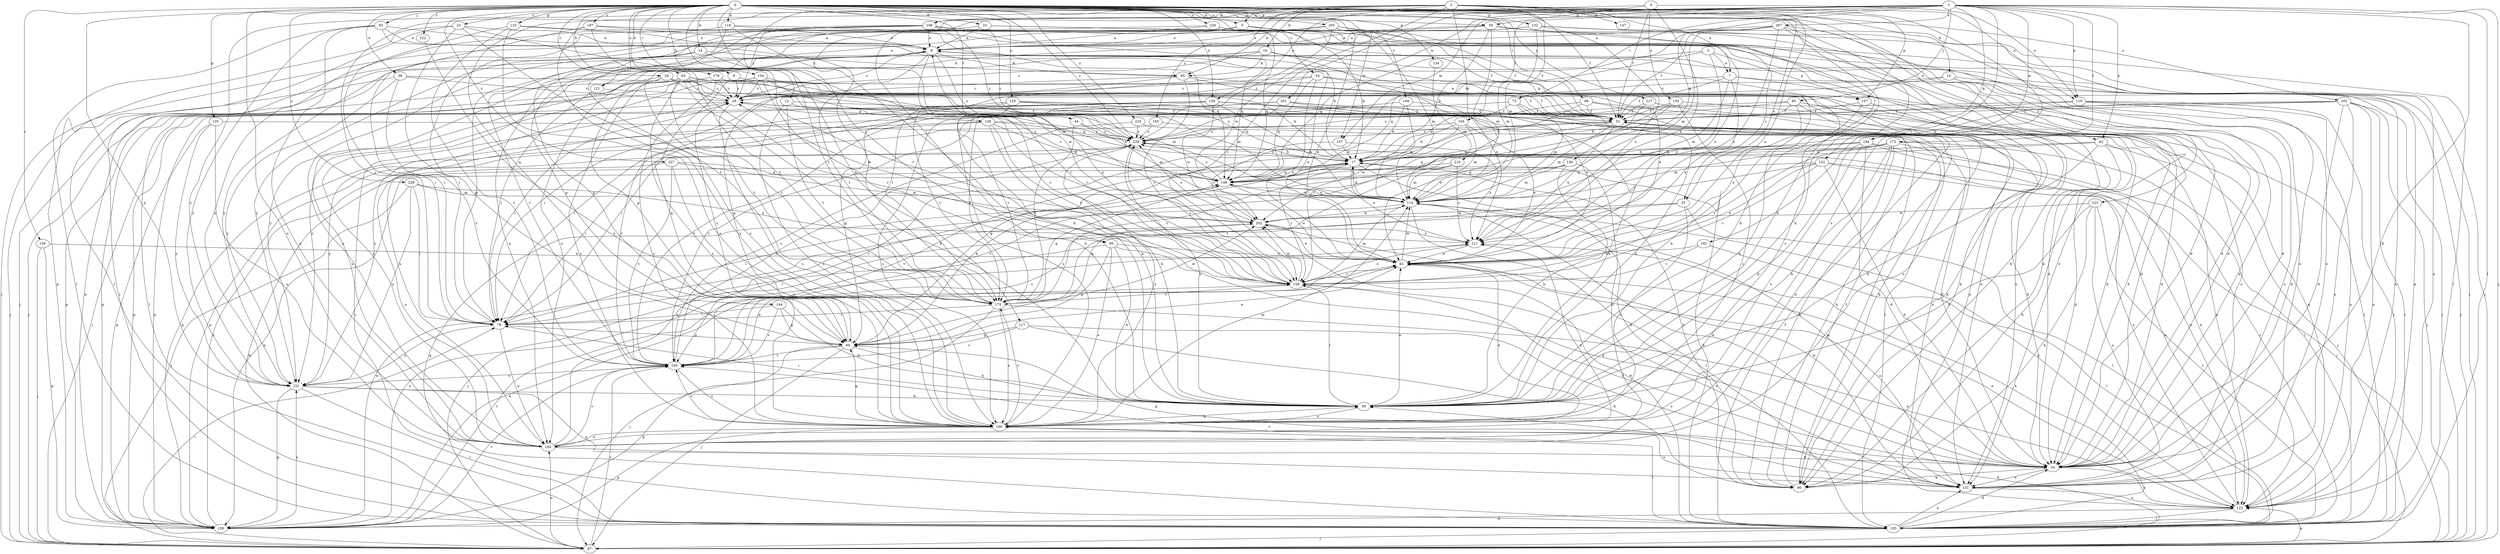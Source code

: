 strict digraph  {
0;
1;
2;
3;
4;
5;
7;
8;
9;
12;
14;
15;
16;
17;
20;
23;
24;
25;
26;
33;
34;
38;
42;
43;
44;
52;
59;
60;
65;
69;
73;
78;
83;
85;
87;
95;
96;
98;
99;
104;
105;
107;
108;
114;
117;
118;
119;
121;
122;
125;
129;
130;
131;
132;
133;
134;
135;
137;
138;
139;
140;
141;
144;
147;
148;
154;
156;
158;
162;
165;
166;
169;
172;
175;
179;
184;
187;
192;
193;
194;
201;
202;
205;
207;
210;
211;
217;
221;
222;
223;
225;
226;
227;
228;
229;
0 -> 5  [label=a];
0 -> 9  [label=b];
0 -> 12  [label=b];
0 -> 14  [label=b];
0 -> 15  [label=b];
0 -> 20  [label=c];
0 -> 23  [label=c];
0 -> 24  [label=c];
0 -> 33  [label=d];
0 -> 38  [label=e];
0 -> 42  [label=e];
0 -> 44  [label=f];
0 -> 52  [label=f];
0 -> 59  [label=g];
0 -> 65  [label=h];
0 -> 69  [label=h];
0 -> 83  [label=j];
0 -> 98  [label=l];
0 -> 99  [label=l];
0 -> 107  [label=m];
0 -> 117  [label=n];
0 -> 118  [label=n];
0 -> 125  [label=o];
0 -> 129  [label=o];
0 -> 132  [label=p];
0 -> 133  [label=p];
0 -> 134  [label=p];
0 -> 135  [label=p];
0 -> 154  [label=r];
0 -> 156  [label=r];
0 -> 162  [label=s];
0 -> 169  [label=t];
0 -> 179  [label=u];
0 -> 184  [label=u];
0 -> 187  [label=v];
0 -> 205  [label=x];
0 -> 217  [label=y];
0 -> 221  [label=y];
0 -> 222  [label=z];
0 -> 223  [label=z];
0 -> 225  [label=z];
0 -> 226  [label=z];
0 -> 227  [label=z];
0 -> 228  [label=z];
0 -> 229  [label=z];
1 -> 34  [label=d];
1 -> 42  [label=e];
1 -> 73  [label=i];
1 -> 78  [label=i];
1 -> 85  [label=j];
1 -> 87  [label=j];
1 -> 99  [label=l];
1 -> 104  [label=l];
1 -> 105  [label=l];
1 -> 107  [label=m];
1 -> 108  [label=m];
1 -> 119  [label=n];
1 -> 140  [label=q];
1 -> 141  [label=q];
1 -> 144  [label=q];
1 -> 158  [label=r];
1 -> 172  [label=t];
1 -> 175  [label=t];
1 -> 192  [label=v];
1 -> 194  [label=w];
1 -> 201  [label=w];
1 -> 207  [label=x];
2 -> 5  [label=a];
2 -> 7  [label=a];
2 -> 16  [label=b];
2 -> 25  [label=c];
2 -> 43  [label=e];
2 -> 95  [label=k];
2 -> 108  [label=m];
2 -> 114  [label=m];
2 -> 119  [label=n];
2 -> 129  [label=o];
2 -> 137  [label=p];
2 -> 147  [label=q];
2 -> 165  [label=s];
2 -> 166  [label=s];
2 -> 202  [label=w];
2 -> 210  [label=x];
2 -> 221  [label=y];
3 -> 7  [label=a];
3 -> 137  [label=p];
3 -> 148  [label=q];
3 -> 175  [label=t];
3 -> 211  [label=x];
4 -> 52  [label=f];
4 -> 59  [label=g];
4 -> 119  [label=n];
4 -> 130  [label=o];
4 -> 175  [label=t];
4 -> 211  [label=x];
5 -> 8  [label=a];
5 -> 17  [label=b];
5 -> 25  [label=c];
5 -> 52  [label=f];
5 -> 60  [label=g];
5 -> 121  [label=n];
5 -> 131  [label=o];
5 -> 184  [label=u];
7 -> 26  [label=c];
7 -> 34  [label=d];
7 -> 43  [label=e];
7 -> 52  [label=f];
7 -> 87  [label=j];
7 -> 114  [label=m];
8 -> 26  [label=c];
8 -> 43  [label=e];
8 -> 87  [label=j];
8 -> 95  [label=k];
8 -> 121  [label=n];
8 -> 122  [label=n];
8 -> 158  [label=r];
8 -> 175  [label=t];
8 -> 229  [label=z];
9 -> 26  [label=c];
9 -> 60  [label=g];
9 -> 137  [label=p];
12 -> 52  [label=f];
12 -> 138  [label=p];
12 -> 166  [label=s];
12 -> 175  [label=t];
14 -> 78  [label=i];
14 -> 95  [label=k];
14 -> 105  [label=l];
14 -> 202  [label=w];
15 -> 26  [label=c];
15 -> 34  [label=d];
15 -> 87  [label=j];
15 -> 131  [label=o];
15 -> 158  [label=r];
16 -> 26  [label=c];
16 -> 43  [label=e];
16 -> 60  [label=g];
16 -> 95  [label=k];
16 -> 166  [label=s];
16 -> 211  [label=x];
16 -> 221  [label=y];
17 -> 96  [label=k];
17 -> 148  [label=q];
17 -> 158  [label=r];
17 -> 193  [label=v];
17 -> 211  [label=x];
17 -> 229  [label=z];
20 -> 26  [label=c];
20 -> 52  [label=f];
20 -> 148  [label=q];
20 -> 166  [label=s];
20 -> 175  [label=t];
20 -> 184  [label=u];
23 -> 8  [label=a];
23 -> 60  [label=g];
23 -> 105  [label=l];
23 -> 139  [label=p];
23 -> 158  [label=r];
23 -> 175  [label=t];
24 -> 26  [label=c];
24 -> 43  [label=e];
24 -> 52  [label=f];
24 -> 78  [label=i];
24 -> 131  [label=o];
24 -> 148  [label=q];
25 -> 105  [label=l];
25 -> 166  [label=s];
25 -> 193  [label=v];
25 -> 202  [label=w];
26 -> 52  [label=f];
26 -> 78  [label=i];
26 -> 87  [label=j];
26 -> 166  [label=s];
33 -> 8  [label=a];
33 -> 87  [label=j];
33 -> 96  [label=k];
33 -> 122  [label=n];
33 -> 229  [label=z];
34 -> 60  [label=g];
34 -> 96  [label=k];
34 -> 114  [label=m];
34 -> 122  [label=n];
34 -> 131  [label=o];
38 -> 26  [label=c];
38 -> 87  [label=j];
38 -> 131  [label=o];
38 -> 193  [label=v];
38 -> 221  [label=y];
42 -> 17  [label=b];
42 -> 34  [label=d];
42 -> 69  [label=h];
42 -> 87  [label=j];
42 -> 96  [label=k];
42 -> 193  [label=v];
43 -> 114  [label=m];
43 -> 131  [label=o];
43 -> 158  [label=r];
44 -> 114  [label=m];
44 -> 175  [label=t];
44 -> 229  [label=z];
52 -> 8  [label=a];
52 -> 34  [label=d];
52 -> 60  [label=g];
52 -> 96  [label=k];
52 -> 114  [label=m];
52 -> 148  [label=q];
52 -> 211  [label=x];
52 -> 229  [label=z];
59 -> 8  [label=a];
59 -> 17  [label=b];
59 -> 34  [label=d];
59 -> 69  [label=h];
59 -> 87  [label=j];
59 -> 114  [label=m];
59 -> 221  [label=y];
60 -> 17  [label=b];
60 -> 26  [label=c];
60 -> 43  [label=e];
60 -> 69  [label=h];
60 -> 87  [label=j];
60 -> 139  [label=p];
60 -> 193  [label=v];
65 -> 26  [label=c];
65 -> 34  [label=d];
65 -> 69  [label=h];
65 -> 87  [label=j];
65 -> 114  [label=m];
65 -> 131  [label=o];
65 -> 139  [label=p];
65 -> 158  [label=r];
65 -> 166  [label=s];
65 -> 175  [label=t];
65 -> 221  [label=y];
69 -> 43  [label=e];
69 -> 78  [label=i];
69 -> 158  [label=r];
69 -> 166  [label=s];
73 -> 17  [label=b];
73 -> 52  [label=f];
73 -> 69  [label=h];
73 -> 114  [label=m];
73 -> 139  [label=p];
78 -> 60  [label=g];
78 -> 184  [label=u];
78 -> 221  [label=y];
83 -> 8  [label=a];
83 -> 17  [label=b];
83 -> 105  [label=l];
83 -> 184  [label=u];
83 -> 202  [label=w];
83 -> 221  [label=y];
85 -> 34  [label=d];
85 -> 43  [label=e];
85 -> 52  [label=f];
85 -> 184  [label=u];
85 -> 221  [label=y];
85 -> 229  [label=z];
87 -> 17  [label=b];
87 -> 69  [label=h];
87 -> 78  [label=i];
87 -> 122  [label=n];
87 -> 184  [label=u];
87 -> 193  [label=v];
95 -> 26  [label=c];
95 -> 43  [label=e];
95 -> 60  [label=g];
95 -> 69  [label=h];
95 -> 158  [label=r];
96 -> 17  [label=b];
96 -> 26  [label=c];
96 -> 52  [label=f];
98 -> 17  [label=b];
98 -> 52  [label=f];
98 -> 122  [label=n];
98 -> 131  [label=o];
98 -> 193  [label=v];
99 -> 34  [label=d];
99 -> 43  [label=e];
99 -> 60  [label=g];
99 -> 69  [label=h];
99 -> 78  [label=i];
99 -> 166  [label=s];
104 -> 17  [label=b];
104 -> 43  [label=e];
104 -> 114  [label=m];
104 -> 202  [label=w];
104 -> 229  [label=z];
105 -> 17  [label=b];
105 -> 26  [label=c];
105 -> 34  [label=d];
105 -> 52  [label=f];
105 -> 87  [label=j];
105 -> 131  [label=o];
105 -> 148  [label=q];
105 -> 202  [label=w];
105 -> 211  [label=x];
107 -> 17  [label=b];
107 -> 193  [label=v];
107 -> 211  [label=x];
108 -> 8  [label=a];
108 -> 26  [label=c];
108 -> 60  [label=g];
108 -> 78  [label=i];
108 -> 87  [label=j];
108 -> 193  [label=v];
108 -> 211  [label=x];
108 -> 229  [label=z];
114 -> 17  [label=b];
114 -> 34  [label=d];
114 -> 78  [label=i];
114 -> 105  [label=l];
114 -> 122  [label=n];
114 -> 148  [label=q];
114 -> 202  [label=w];
117 -> 60  [label=g];
117 -> 96  [label=k];
117 -> 131  [label=o];
117 -> 193  [label=v];
118 -> 8  [label=a];
118 -> 69  [label=h];
118 -> 148  [label=q];
118 -> 166  [label=s];
118 -> 221  [label=y];
119 -> 34  [label=d];
119 -> 52  [label=f];
119 -> 105  [label=l];
119 -> 122  [label=n];
119 -> 175  [label=t];
121 -> 78  [label=i];
121 -> 158  [label=r];
122 -> 8  [label=a];
122 -> 43  [label=e];
122 -> 105  [label=l];
122 -> 139  [label=p];
122 -> 229  [label=z];
125 -> 17  [label=b];
125 -> 34  [label=d];
125 -> 52  [label=f];
125 -> 69  [label=h];
125 -> 175  [label=t];
125 -> 193  [label=v];
129 -> 52  [label=f];
129 -> 60  [label=g];
129 -> 69  [label=h];
129 -> 78  [label=i];
129 -> 105  [label=l];
129 -> 114  [label=m];
129 -> 139  [label=p];
129 -> 166  [label=s];
129 -> 202  [label=w];
130 -> 17  [label=b];
130 -> 52  [label=f];
130 -> 105  [label=l];
130 -> 158  [label=r];
130 -> 166  [label=s];
131 -> 122  [label=n];
131 -> 166  [label=s];
131 -> 193  [label=v];
131 -> 202  [label=w];
132 -> 8  [label=a];
132 -> 105  [label=l];
132 -> 114  [label=m];
132 -> 131  [label=o];
132 -> 184  [label=u];
132 -> 211  [label=x];
133 -> 8  [label=a];
133 -> 34  [label=d];
133 -> 78  [label=i];
133 -> 166  [label=s];
133 -> 193  [label=v];
134 -> 114  [label=m];
135 -> 139  [label=p];
135 -> 184  [label=u];
135 -> 221  [label=y];
135 -> 229  [label=z];
137 -> 52  [label=f];
137 -> 69  [label=h];
137 -> 96  [label=k];
138 -> 17  [label=b];
138 -> 69  [label=h];
138 -> 139  [label=p];
138 -> 148  [label=q];
138 -> 158  [label=r];
138 -> 221  [label=y];
138 -> 229  [label=z];
139 -> 8  [label=a];
139 -> 43  [label=e];
139 -> 158  [label=r];
139 -> 193  [label=v];
139 -> 202  [label=w];
139 -> 211  [label=x];
139 -> 221  [label=y];
139 -> 229  [label=z];
140 -> 69  [label=h];
140 -> 114  [label=m];
140 -> 139  [label=p];
140 -> 148  [label=q];
140 -> 184  [label=u];
141 -> 34  [label=d];
141 -> 43  [label=e];
141 -> 87  [label=j];
141 -> 122  [label=n];
141 -> 148  [label=q];
141 -> 158  [label=r];
141 -> 175  [label=t];
144 -> 60  [label=g];
144 -> 69  [label=h];
144 -> 78  [label=i];
144 -> 193  [label=v];
148 -> 26  [label=c];
148 -> 43  [label=e];
148 -> 114  [label=m];
148 -> 229  [label=z];
154 -> 26  [label=c];
154 -> 69  [label=h];
154 -> 114  [label=m];
154 -> 139  [label=p];
154 -> 158  [label=r];
154 -> 184  [label=u];
156 -> 43  [label=e];
156 -> 87  [label=j];
156 -> 139  [label=p];
158 -> 8  [label=a];
158 -> 34  [label=d];
158 -> 114  [label=m];
158 -> 131  [label=o];
158 -> 175  [label=t];
158 -> 202  [label=w];
158 -> 211  [label=x];
158 -> 229  [label=z];
162 -> 17  [label=b];
162 -> 34  [label=d];
162 -> 52  [label=f];
162 -> 87  [label=j];
162 -> 105  [label=l];
162 -> 122  [label=n];
162 -> 131  [label=o];
162 -> 229  [label=z];
165 -> 122  [label=n];
165 -> 139  [label=p];
165 -> 229  [label=z];
166 -> 43  [label=e];
166 -> 60  [label=g];
166 -> 69  [label=h];
166 -> 105  [label=l];
166 -> 114  [label=m];
166 -> 139  [label=p];
166 -> 175  [label=t];
166 -> 184  [label=u];
166 -> 193  [label=v];
166 -> 229  [label=z];
169 -> 17  [label=b];
169 -> 52  [label=f];
169 -> 114  [label=m];
169 -> 166  [label=s];
172 -> 17  [label=b];
172 -> 69  [label=h];
172 -> 96  [label=k];
172 -> 105  [label=l];
172 -> 114  [label=m];
172 -> 122  [label=n];
172 -> 158  [label=r];
172 -> 184  [label=u];
175 -> 78  [label=i];
175 -> 87  [label=j];
175 -> 122  [label=n];
175 -> 148  [label=q];
175 -> 166  [label=s];
175 -> 202  [label=w];
179 -> 17  [label=b];
179 -> 26  [label=c];
179 -> 96  [label=k];
179 -> 105  [label=l];
179 -> 166  [label=s];
184 -> 8  [label=a];
184 -> 34  [label=d];
184 -> 148  [label=q];
184 -> 193  [label=v];
184 -> 211  [label=x];
187 -> 8  [label=a];
187 -> 78  [label=i];
187 -> 148  [label=q];
187 -> 166  [label=s];
187 -> 175  [label=t];
192 -> 43  [label=e];
192 -> 105  [label=l];
192 -> 158  [label=r];
193 -> 43  [label=e];
193 -> 166  [label=s];
193 -> 221  [label=y];
193 -> 229  [label=z];
194 -> 17  [label=b];
194 -> 34  [label=d];
194 -> 69  [label=h];
194 -> 105  [label=l];
194 -> 122  [label=n];
194 -> 148  [label=q];
194 -> 166  [label=s];
194 -> 175  [label=t];
201 -> 52  [label=f];
201 -> 78  [label=i];
201 -> 96  [label=k];
201 -> 122  [label=n];
201 -> 175  [label=t];
201 -> 193  [label=v];
202 -> 26  [label=c];
202 -> 43  [label=e];
202 -> 87  [label=j];
202 -> 211  [label=x];
202 -> 229  [label=z];
205 -> 8  [label=a];
205 -> 34  [label=d];
205 -> 43  [label=e];
205 -> 52  [label=f];
205 -> 114  [label=m];
205 -> 184  [label=u];
205 -> 229  [label=z];
207 -> 8  [label=a];
207 -> 34  [label=d];
207 -> 52  [label=f];
207 -> 69  [label=h];
207 -> 96  [label=k];
207 -> 114  [label=m];
207 -> 148  [label=q];
207 -> 211  [label=x];
210 -> 60  [label=g];
210 -> 114  [label=m];
210 -> 148  [label=q];
210 -> 211  [label=x];
211 -> 43  [label=e];
217 -> 34  [label=d];
217 -> 43  [label=e];
217 -> 52  [label=f];
221 -> 69  [label=h];
221 -> 105  [label=l];
221 -> 131  [label=o];
221 -> 139  [label=p];
222 -> 166  [label=s];
223 -> 69  [label=h];
223 -> 96  [label=k];
223 -> 105  [label=l];
223 -> 131  [label=o];
223 -> 202  [label=w];
225 -> 34  [label=d];
225 -> 193  [label=v];
225 -> 229  [label=z];
226 -> 8  [label=a];
226 -> 52  [label=f];
226 -> 131  [label=o];
226 -> 148  [label=q];
226 -> 221  [label=y];
227 -> 148  [label=q];
227 -> 166  [label=s];
227 -> 184  [label=u];
227 -> 193  [label=v];
227 -> 202  [label=w];
228 -> 78  [label=i];
228 -> 87  [label=j];
228 -> 114  [label=m];
228 -> 211  [label=x];
228 -> 221  [label=y];
229 -> 17  [label=b];
229 -> 69  [label=h];
229 -> 78  [label=i];
}
